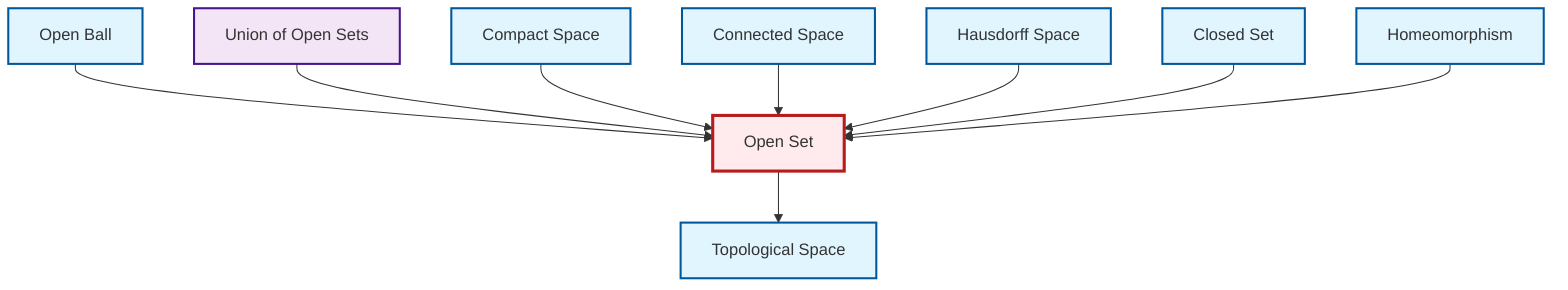 graph TD
    classDef definition fill:#e1f5fe,stroke:#01579b,stroke-width:2px
    classDef theorem fill:#f3e5f5,stroke:#4a148c,stroke-width:2px
    classDef axiom fill:#fff3e0,stroke:#e65100,stroke-width:2px
    classDef example fill:#e8f5e9,stroke:#1b5e20,stroke-width:2px
    classDef current fill:#ffebee,stroke:#b71c1c,stroke-width:3px
    def-open-set["Open Set"]:::definition
    def-compact["Compact Space"]:::definition
    def-homeomorphism["Homeomorphism"]:::definition
    thm-union-open-sets["Union of Open Sets"]:::theorem
    def-open-ball["Open Ball"]:::definition
    def-topological-space["Topological Space"]:::definition
    def-connected["Connected Space"]:::definition
    def-closed-set["Closed Set"]:::definition
    def-hausdorff["Hausdorff Space"]:::definition
    def-open-ball --> def-open-set
    thm-union-open-sets --> def-open-set
    def-compact --> def-open-set
    def-connected --> def-open-set
    def-open-set --> def-topological-space
    def-hausdorff --> def-open-set
    def-closed-set --> def-open-set
    def-homeomorphism --> def-open-set
    class def-open-set current